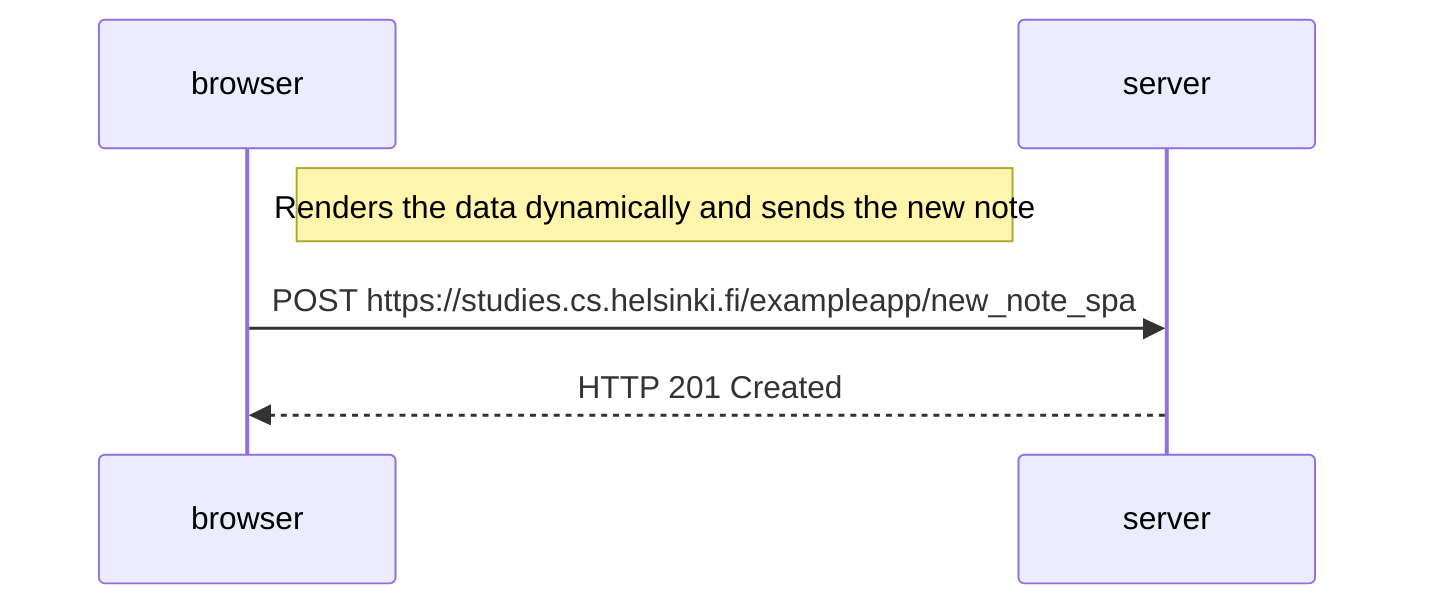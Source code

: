 sequenceDiagram
  participant browser as browser
  participant server as server

  Note right of browser: Renders the data dynamically and sends the new note
  browser ->> server: POST https://studies.cs.helsinki.fi/exampleapp/new_note_spa
  server -->> browser: HTTP 201 Created